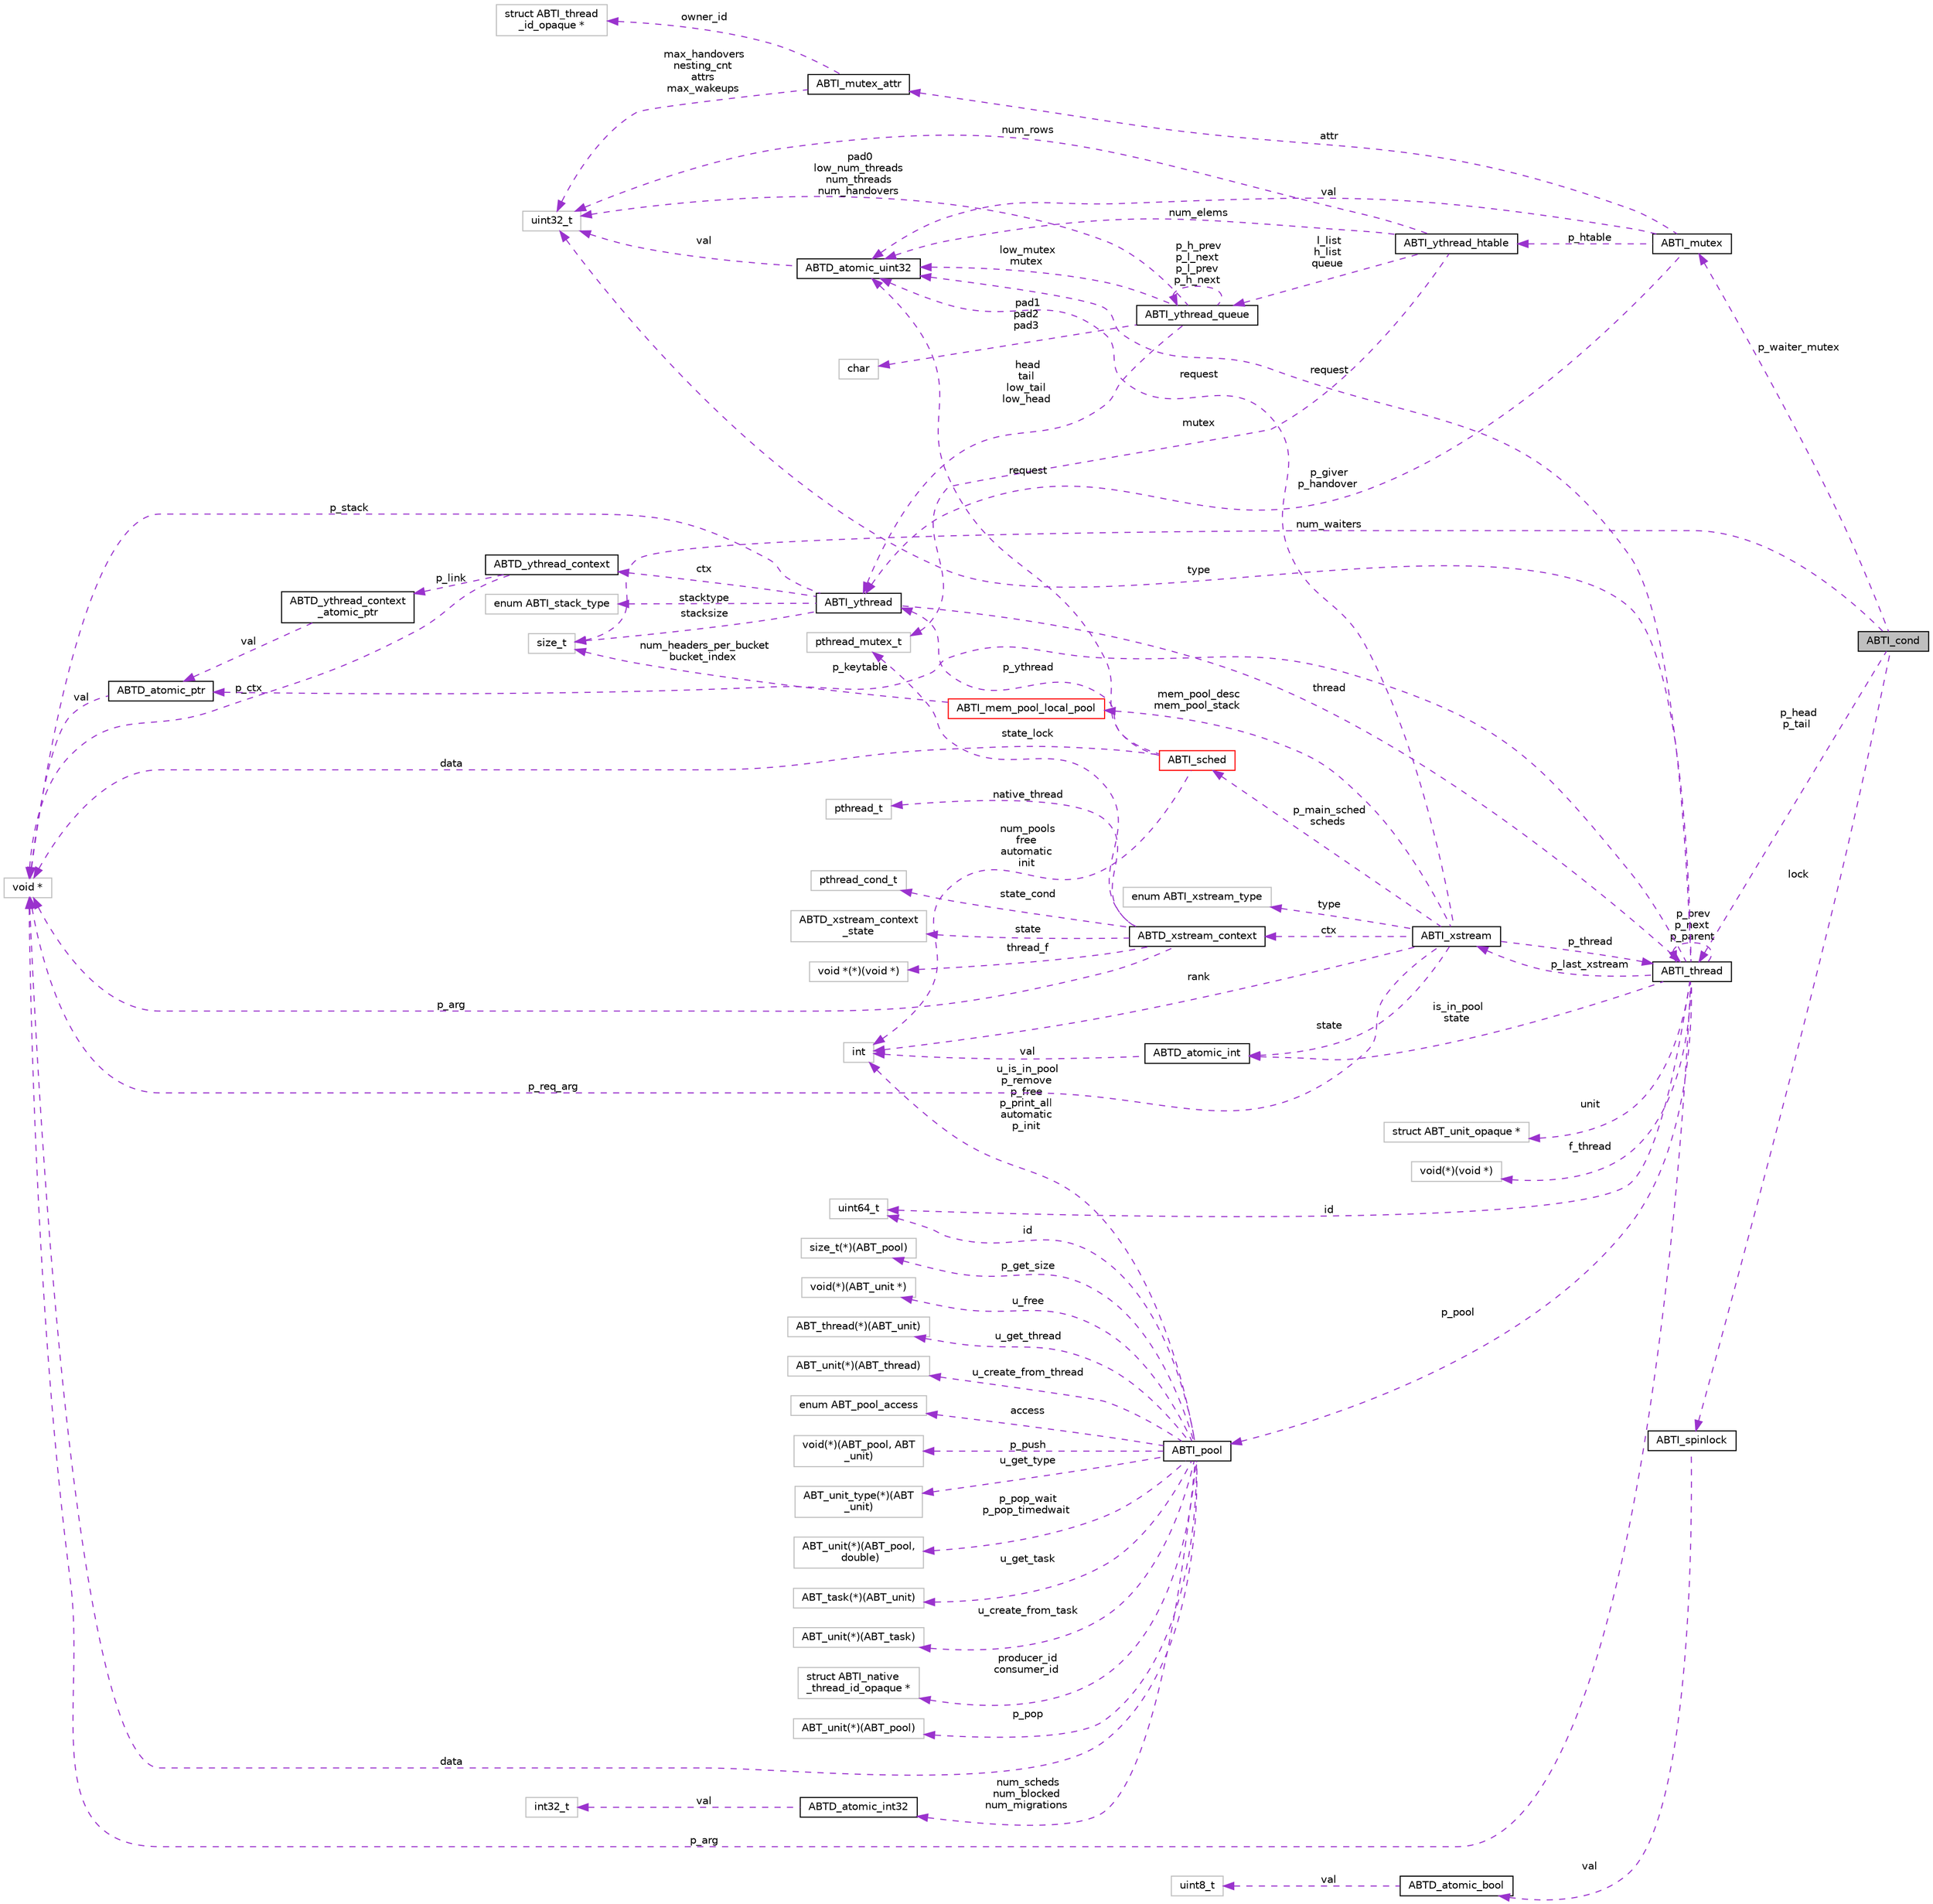 digraph "ABTI_cond"
{
  edge [fontname="Helvetica",fontsize="10",labelfontname="Helvetica",labelfontsize="10"];
  node [fontname="Helvetica",fontsize="10",shape=record];
  rankdir="LR";
  Node1 [label="ABTI_cond",height=0.2,width=0.4,color="black", fillcolor="grey75", style="filled" fontcolor="black"];
  Node2 -> Node1 [dir="back",color="darkorchid3",fontsize="10",style="dashed",label=" p_waiter_mutex" ,fontname="Helvetica"];
  Node2 [label="ABTI_mutex",height=0.2,width=0.4,color="black", fillcolor="white", style="filled",URL="$d5/d57/structABTI__mutex.html"];
  Node3 -> Node2 [dir="back",color="darkorchid3",fontsize="10",style="dashed",label=" p_giver\np_handover" ,fontname="Helvetica"];
  Node3 [label="ABTI_ythread",height=0.2,width=0.4,color="black", fillcolor="white", style="filled",URL="$d5/d5f/structABTI__ythread.html"];
  Node4 -> Node3 [dir="back",color="darkorchid3",fontsize="10",style="dashed",label=" thread" ,fontname="Helvetica"];
  Node4 [label="ABTI_thread",height=0.2,width=0.4,color="black", fillcolor="white", style="filled",URL="$d3/d55/structABTI__thread.html"];
  Node5 -> Node4 [dir="back",color="darkorchid3",fontsize="10",style="dashed",label=" f_thread" ,fontname="Helvetica"];
  Node5 [label="void(*)(void *)",height=0.2,width=0.4,color="grey75", fillcolor="white", style="filled"];
  Node6 -> Node4 [dir="back",color="darkorchid3",fontsize="10",style="dashed",label=" id" ,fontname="Helvetica"];
  Node6 [label="uint64_t",height=0.2,width=0.4,color="grey75", fillcolor="white", style="filled"];
  Node4 -> Node4 [dir="back",color="darkorchid3",fontsize="10",style="dashed",label=" p_prev\np_next\np_parent" ,fontname="Helvetica"];
  Node7 -> Node4 [dir="back",color="darkorchid3",fontsize="10",style="dashed",label=" p_pool" ,fontname="Helvetica"];
  Node7 [label="ABTI_pool",height=0.2,width=0.4,color="black", fillcolor="white", style="filled",URL="$df/d65/structABTI__pool.html"];
  Node8 -> Node7 [dir="back",color="darkorchid3",fontsize="10",style="dashed",label=" p_get_size" ,fontname="Helvetica"];
  Node8 [label="size_t(*)(ABT_pool)",height=0.2,width=0.4,color="grey75", fillcolor="white", style="filled"];
  Node9 -> Node7 [dir="back",color="darkorchid3",fontsize="10",style="dashed",label=" u_free" ,fontname="Helvetica"];
  Node9 [label="void(*)(ABT_unit *)",height=0.2,width=0.4,color="grey75", fillcolor="white", style="filled"];
  Node10 -> Node7 [dir="back",color="darkorchid3",fontsize="10",style="dashed",label=" u_get_thread" ,fontname="Helvetica"];
  Node10 [label="ABT_thread(*)(ABT_unit)",height=0.2,width=0.4,color="grey75", fillcolor="white", style="filled"];
  Node11 -> Node7 [dir="back",color="darkorchid3",fontsize="10",style="dashed",label=" u_create_from_thread" ,fontname="Helvetica"];
  Node11 [label="ABT_unit(*)(ABT_thread)",height=0.2,width=0.4,color="grey75", fillcolor="white", style="filled"];
  Node6 -> Node7 [dir="back",color="darkorchid3",fontsize="10",style="dashed",label=" id" ,fontname="Helvetica"];
  Node12 -> Node7 [dir="back",color="darkorchid3",fontsize="10",style="dashed",label=" access" ,fontname="Helvetica"];
  Node12 [label="enum ABT_pool_access",height=0.2,width=0.4,color="grey75", fillcolor="white", style="filled"];
  Node13 -> Node7 [dir="back",color="darkorchid3",fontsize="10",style="dashed",label=" p_push" ,fontname="Helvetica"];
  Node13 [label="void(*)(ABT_pool, ABT\l_unit)",height=0.2,width=0.4,color="grey75", fillcolor="white", style="filled"];
  Node14 -> Node7 [dir="back",color="darkorchid3",fontsize="10",style="dashed",label=" u_get_type" ,fontname="Helvetica"];
  Node14 [label="ABT_unit_type(*)(ABT\l_unit)",height=0.2,width=0.4,color="grey75", fillcolor="white", style="filled"];
  Node15 -> Node7 [dir="back",color="darkorchid3",fontsize="10",style="dashed",label=" p_pop_wait\np_pop_timedwait" ,fontname="Helvetica"];
  Node15 [label="ABT_unit(*)(ABT_pool,\l double)",height=0.2,width=0.4,color="grey75", fillcolor="white", style="filled"];
  Node16 -> Node7 [dir="back",color="darkorchid3",fontsize="10",style="dashed",label=" u_is_in_pool\np_remove\np_free\np_print_all\nautomatic\np_init" ,fontname="Helvetica"];
  Node16 [label="int",height=0.2,width=0.4,color="grey75", fillcolor="white", style="filled"];
  Node17 -> Node7 [dir="back",color="darkorchid3",fontsize="10",style="dashed",label=" num_scheds\nnum_blocked\nnum_migrations" ,fontname="Helvetica"];
  Node17 [label="ABTD_atomic_int32",height=0.2,width=0.4,color="black", fillcolor="white", style="filled",URL="$db/d9a/structABTD__atomic__int32.html"];
  Node18 -> Node17 [dir="back",color="darkorchid3",fontsize="10",style="dashed",label=" val" ,fontname="Helvetica"];
  Node18 [label="int32_t",height=0.2,width=0.4,color="grey75", fillcolor="white", style="filled"];
  Node19 -> Node7 [dir="back",color="darkorchid3",fontsize="10",style="dashed",label=" u_get_task" ,fontname="Helvetica"];
  Node19 [label="ABT_task(*)(ABT_unit)",height=0.2,width=0.4,color="grey75", fillcolor="white", style="filled"];
  Node20 -> Node7 [dir="back",color="darkorchid3",fontsize="10",style="dashed",label=" u_create_from_task" ,fontname="Helvetica"];
  Node20 [label="ABT_unit(*)(ABT_task)",height=0.2,width=0.4,color="grey75", fillcolor="white", style="filled"];
  Node21 -> Node7 [dir="back",color="darkorchid3",fontsize="10",style="dashed",label=" producer_id\nconsumer_id" ,fontname="Helvetica"];
  Node21 [label="struct ABTI_native\l_thread_id_opaque *",height=0.2,width=0.4,color="grey75", fillcolor="white", style="filled"];
  Node22 -> Node7 [dir="back",color="darkorchid3",fontsize="10",style="dashed",label=" p_pop" ,fontname="Helvetica"];
  Node22 [label="ABT_unit(*)(ABT_pool)",height=0.2,width=0.4,color="grey75", fillcolor="white", style="filled"];
  Node23 -> Node7 [dir="back",color="darkorchid3",fontsize="10",style="dashed",label=" data" ,fontname="Helvetica"];
  Node23 [label="void *",height=0.2,width=0.4,color="grey75", fillcolor="white", style="filled"];
  Node24 -> Node4 [dir="back",color="darkorchid3",fontsize="10",style="dashed",label=" p_last_xstream" ,fontname="Helvetica"];
  Node24 [label="ABTI_xstream",height=0.2,width=0.4,color="black", fillcolor="white", style="filled",URL="$dc/d3f/structABTI__xstream.html"];
  Node25 -> Node24 [dir="back",color="darkorchid3",fontsize="10",style="dashed",label=" ctx" ,fontname="Helvetica"];
  Node25 [label="ABTD_xstream_context",height=0.2,width=0.4,color="black", fillcolor="white", style="filled",URL="$df/dec/structABTD__xstream__context.html"];
  Node26 -> Node25 [dir="back",color="darkorchid3",fontsize="10",style="dashed",label=" state" ,fontname="Helvetica"];
  Node26 [label="ABTD_xstream_context\l_state",height=0.2,width=0.4,color="grey75", fillcolor="white", style="filled"];
  Node27 -> Node25 [dir="back",color="darkorchid3",fontsize="10",style="dashed",label=" thread_f" ,fontname="Helvetica"];
  Node27 [label="void *(*)(void *)",height=0.2,width=0.4,color="grey75", fillcolor="white", style="filled"];
  Node28 -> Node25 [dir="back",color="darkorchid3",fontsize="10",style="dashed",label=" state_lock" ,fontname="Helvetica"];
  Node28 [label="pthread_mutex_t",height=0.2,width=0.4,color="grey75", fillcolor="white", style="filled"];
  Node29 -> Node25 [dir="back",color="darkorchid3",fontsize="10",style="dashed",label=" native_thread" ,fontname="Helvetica"];
  Node29 [label="pthread_t",height=0.2,width=0.4,color="grey75", fillcolor="white", style="filled"];
  Node30 -> Node25 [dir="back",color="darkorchid3",fontsize="10",style="dashed",label=" state_cond" ,fontname="Helvetica"];
  Node30 [label="pthread_cond_t",height=0.2,width=0.4,color="grey75", fillcolor="white", style="filled"];
  Node23 -> Node25 [dir="back",color="darkorchid3",fontsize="10",style="dashed",label=" p_arg" ,fontname="Helvetica"];
  Node4 -> Node24 [dir="back",color="darkorchid3",fontsize="10",style="dashed",label=" p_thread" ,fontname="Helvetica"];
  Node31 -> Node24 [dir="back",color="darkorchid3",fontsize="10",style="dashed",label=" p_main_sched\nscheds" ,fontname="Helvetica"];
  Node31 [label="ABTI_sched",height=0.2,width=0.4,color="red", fillcolor="white", style="filled",URL="$d0/dd5/structABTI__sched.html"];
  Node3 -> Node31 [dir="back",color="darkorchid3",fontsize="10",style="dashed",label=" p_ythread" ,fontname="Helvetica"];
  Node16 -> Node31 [dir="back",color="darkorchid3",fontsize="10",style="dashed",label=" num_pools\nfree\nautomatic\ninit" ,fontname="Helvetica"];
  Node32 -> Node31 [dir="back",color="darkorchid3",fontsize="10",style="dashed",label=" request" ,fontname="Helvetica"];
  Node32 [label="ABTD_atomic_uint32",height=0.2,width=0.4,color="black", fillcolor="white", style="filled",URL="$db/df7/structABTD__atomic__uint32.html"];
  Node33 -> Node32 [dir="back",color="darkorchid3",fontsize="10",style="dashed",label=" val" ,fontname="Helvetica"];
  Node33 [label="uint32_t",height=0.2,width=0.4,color="grey75", fillcolor="white", style="filled"];
  Node23 -> Node31 [dir="back",color="darkorchid3",fontsize="10",style="dashed",label=" data" ,fontname="Helvetica"];
  Node34 -> Node24 [dir="back",color="darkorchid3",fontsize="10",style="dashed",label=" type" ,fontname="Helvetica"];
  Node34 [label="enum ABTI_xstream_type",height=0.2,width=0.4,color="grey75", fillcolor="white", style="filled"];
  Node35 -> Node24 [dir="back",color="darkorchid3",fontsize="10",style="dashed",label=" state" ,fontname="Helvetica"];
  Node35 [label="ABTD_atomic_int",height=0.2,width=0.4,color="black", fillcolor="white", style="filled",URL="$d5/df5/structABTD__atomic__int.html"];
  Node16 -> Node35 [dir="back",color="darkorchid3",fontsize="10",style="dashed",label=" val" ,fontname="Helvetica"];
  Node16 -> Node24 [dir="back",color="darkorchid3",fontsize="10",style="dashed",label=" rank" ,fontname="Helvetica"];
  Node36 -> Node24 [dir="back",color="darkorchid3",fontsize="10",style="dashed",label=" mem_pool_desc\nmem_pool_stack" ,fontname="Helvetica"];
  Node36 [label="ABTI_mem_pool_local_pool",height=0.2,width=0.4,color="red", fillcolor="white", style="filled",URL="$d6/d69/structABTI__mem__pool__local__pool.html"];
  Node37 -> Node36 [dir="back",color="darkorchid3",fontsize="10",style="dashed",label=" num_headers_per_bucket\nbucket_index" ,fontname="Helvetica"];
  Node37 [label="size_t",height=0.2,width=0.4,color="grey75", fillcolor="white", style="filled"];
  Node32 -> Node24 [dir="back",color="darkorchid3",fontsize="10",style="dashed",label=" request" ,fontname="Helvetica"];
  Node23 -> Node24 [dir="back",color="darkorchid3",fontsize="10",style="dashed",label=" p_req_arg" ,fontname="Helvetica"];
  Node33 -> Node4 [dir="back",color="darkorchid3",fontsize="10",style="dashed",label=" type" ,fontname="Helvetica"];
  Node35 -> Node4 [dir="back",color="darkorchid3",fontsize="10",style="dashed",label=" is_in_pool\nstate" ,fontname="Helvetica"];
  Node38 -> Node4 [dir="back",color="darkorchid3",fontsize="10",style="dashed",label=" p_keytable" ,fontname="Helvetica"];
  Node38 [label="ABTD_atomic_ptr",height=0.2,width=0.4,color="black", fillcolor="white", style="filled",URL="$df/d5b/structABTD__atomic__ptr.html"];
  Node23 -> Node38 [dir="back",color="darkorchid3",fontsize="10",style="dashed",label=" val" ,fontname="Helvetica"];
  Node32 -> Node4 [dir="back",color="darkorchid3",fontsize="10",style="dashed",label=" request" ,fontname="Helvetica"];
  Node23 -> Node4 [dir="back",color="darkorchid3",fontsize="10",style="dashed",label=" p_arg" ,fontname="Helvetica"];
  Node39 -> Node4 [dir="back",color="darkorchid3",fontsize="10",style="dashed",label=" unit" ,fontname="Helvetica"];
  Node39 [label="struct ABT_unit_opaque *",height=0.2,width=0.4,color="grey75", fillcolor="white", style="filled"];
  Node37 -> Node3 [dir="back",color="darkorchid3",fontsize="10",style="dashed",label=" stacksize" ,fontname="Helvetica"];
  Node40 -> Node3 [dir="back",color="darkorchid3",fontsize="10",style="dashed",label=" ctx" ,fontname="Helvetica"];
  Node40 [label="ABTD_ythread_context",height=0.2,width=0.4,color="black", fillcolor="white", style="filled",URL="$d8/df3/structABTD__ythread__context.html"];
  Node41 -> Node40 [dir="back",color="darkorchid3",fontsize="10",style="dashed",label=" p_link" ,fontname="Helvetica"];
  Node41 [label="ABTD_ythread_context\l_atomic_ptr",height=0.2,width=0.4,color="black", fillcolor="white", style="filled",URL="$d6/dfc/structABTD__ythread__context__atomic__ptr.html"];
  Node38 -> Node41 [dir="back",color="darkorchid3",fontsize="10",style="dashed",label=" val" ,fontname="Helvetica"];
  Node23 -> Node40 [dir="back",color="darkorchid3",fontsize="10",style="dashed",label=" p_ctx" ,fontname="Helvetica"];
  Node42 -> Node3 [dir="back",color="darkorchid3",fontsize="10",style="dashed",label=" stacktype" ,fontname="Helvetica"];
  Node42 [label="enum ABTI_stack_type",height=0.2,width=0.4,color="grey75", fillcolor="white", style="filled"];
  Node23 -> Node3 [dir="back",color="darkorchid3",fontsize="10",style="dashed",label=" p_stack" ,fontname="Helvetica"];
  Node43 -> Node2 [dir="back",color="darkorchid3",fontsize="10",style="dashed",label=" attr" ,fontname="Helvetica"];
  Node43 [label="ABTI_mutex_attr",height=0.2,width=0.4,color="black", fillcolor="white", style="filled",URL="$df/de7/structABTI__mutex__attr.html"];
  Node33 -> Node43 [dir="back",color="darkorchid3",fontsize="10",style="dashed",label=" max_handovers\nnesting_cnt\nattrs\nmax_wakeups" ,fontname="Helvetica"];
  Node44 -> Node43 [dir="back",color="darkorchid3",fontsize="10",style="dashed",label=" owner_id" ,fontname="Helvetica"];
  Node44 [label="struct ABTI_thread\l_id_opaque *",height=0.2,width=0.4,color="grey75", fillcolor="white", style="filled"];
  Node45 -> Node2 [dir="back",color="darkorchid3",fontsize="10",style="dashed",label=" p_htable" ,fontname="Helvetica"];
  Node45 [label="ABTI_ythread_htable",height=0.2,width=0.4,color="black", fillcolor="white", style="filled",URL="$dd/d13/structABTI__ythread__htable.html"];
  Node28 -> Node45 [dir="back",color="darkorchid3",fontsize="10",style="dashed",label=" mutex" ,fontname="Helvetica"];
  Node33 -> Node45 [dir="back",color="darkorchid3",fontsize="10",style="dashed",label=" num_rows" ,fontname="Helvetica"];
  Node32 -> Node45 [dir="back",color="darkorchid3",fontsize="10",style="dashed",label=" num_elems" ,fontname="Helvetica"];
  Node46 -> Node45 [dir="back",color="darkorchid3",fontsize="10",style="dashed",label=" l_list\nh_list\nqueue" ,fontname="Helvetica"];
  Node46 [label="ABTI_ythread_queue",height=0.2,width=0.4,color="black", fillcolor="white", style="filled",URL="$dd/dcd/structABTI__ythread__queue.html"];
  Node47 -> Node46 [dir="back",color="darkorchid3",fontsize="10",style="dashed",label=" pad1\npad2\npad3" ,fontname="Helvetica"];
  Node47 [label="char",height=0.2,width=0.4,color="grey75", fillcolor="white", style="filled"];
  Node3 -> Node46 [dir="back",color="darkorchid3",fontsize="10",style="dashed",label=" head\ntail\nlow_tail\nlow_head" ,fontname="Helvetica"];
  Node33 -> Node46 [dir="back",color="darkorchid3",fontsize="10",style="dashed",label=" pad0\nlow_num_threads\nnum_threads\nnum_handovers" ,fontname="Helvetica"];
  Node32 -> Node46 [dir="back",color="darkorchid3",fontsize="10",style="dashed",label=" low_mutex\nmutex" ,fontname="Helvetica"];
  Node46 -> Node46 [dir="back",color="darkorchid3",fontsize="10",style="dashed",label=" p_h_prev\np_l_next\np_l_prev\np_h_next" ,fontname="Helvetica"];
  Node32 -> Node2 [dir="back",color="darkorchid3",fontsize="10",style="dashed",label=" val" ,fontname="Helvetica"];
  Node48 -> Node1 [dir="back",color="darkorchid3",fontsize="10",style="dashed",label=" lock" ,fontname="Helvetica"];
  Node48 [label="ABTI_spinlock",height=0.2,width=0.4,color="black", fillcolor="white", style="filled",URL="$dc/d81/structABTI__spinlock.html"];
  Node49 -> Node48 [dir="back",color="darkorchid3",fontsize="10",style="dashed",label=" val" ,fontname="Helvetica"];
  Node49 [label="ABTD_atomic_bool",height=0.2,width=0.4,color="black", fillcolor="white", style="filled",URL="$df/d2c/structABTD__atomic__bool.html"];
  Node50 -> Node49 [dir="back",color="darkorchid3",fontsize="10",style="dashed",label=" val" ,fontname="Helvetica"];
  Node50 [label="uint8_t",height=0.2,width=0.4,color="grey75", fillcolor="white", style="filled"];
  Node4 -> Node1 [dir="back",color="darkorchid3",fontsize="10",style="dashed",label=" p_head\np_tail" ,fontname="Helvetica"];
  Node37 -> Node1 [dir="back",color="darkorchid3",fontsize="10",style="dashed",label=" num_waiters" ,fontname="Helvetica"];
}
